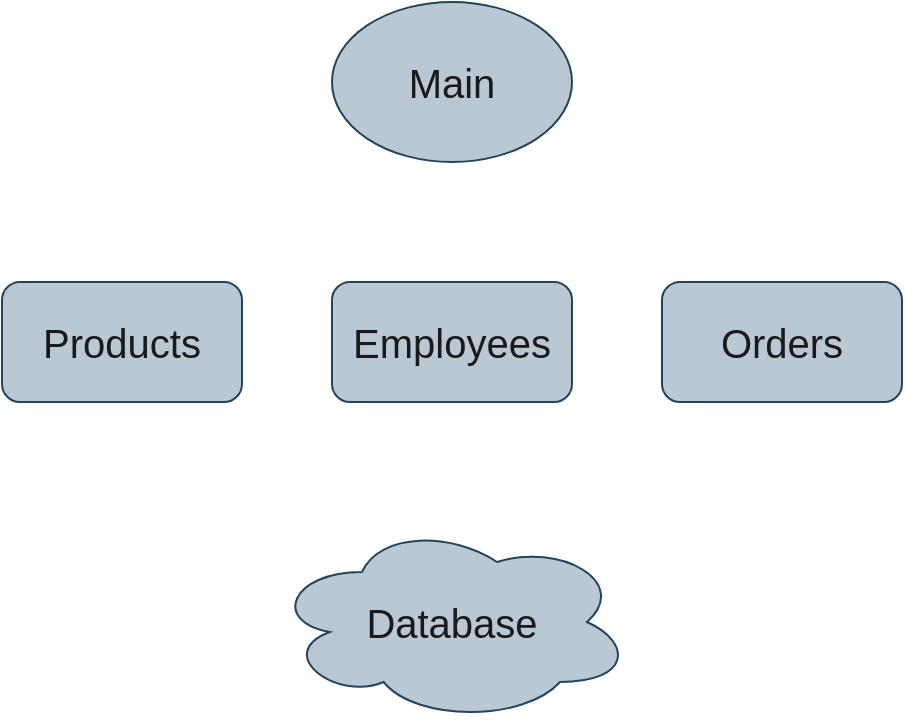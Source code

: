 <mxfile>
    <diagram id="OqualFYg5jCRvO48n86L" name="Page-1">
        <mxGraphModel dx="1216" dy="827" grid="1" gridSize="10" guides="1" tooltips="1" connect="1" arrows="1" fold="1" page="1" pageScale="1" pageWidth="850" pageHeight="1100" math="0" shadow="0">
            <root>
                <mxCell id="0"/>
                <mxCell id="1" parent="0"/>
                <mxCell id="7" style="edgeStyle=none;html=1;exitX=0;exitY=1;exitDx=0;exitDy=0;entryX=0.5;entryY=0;entryDx=0;entryDy=0;fontSize=20;fontColor=#1A1A1A;strokeWidth=3;strokeColor=#FFFFFF;" edge="1" parent="1" source="2" target="3">
                    <mxGeometry relative="1" as="geometry"/>
                </mxCell>
                <mxCell id="8" style="edgeStyle=none;html=1;exitX=0.5;exitY=1;exitDx=0;exitDy=0;entryX=0.5;entryY=0;entryDx=0;entryDy=0;strokeColor=#FFFFFF;strokeWidth=3;fontSize=20;fontColor=#1A1A1A;" edge="1" parent="1" source="2" target="5">
                    <mxGeometry relative="1" as="geometry"/>
                </mxCell>
                <mxCell id="9" style="edgeStyle=none;html=1;exitX=1;exitY=1;exitDx=0;exitDy=0;entryX=0.5;entryY=0;entryDx=0;entryDy=0;strokeColor=#FFFFFF;strokeWidth=3;fontSize=20;fontColor=#1A1A1A;" edge="1" parent="1" source="2" target="6">
                    <mxGeometry relative="1" as="geometry"/>
                </mxCell>
                <mxCell id="2" value="Main" style="ellipse;whiteSpace=wrap;html=1;fillColor=#BAC8D3;strokeColor=#23445D;fontColor=#1A1A1A;fontSize=20;" vertex="1" parent="1">
                    <mxGeometry x="365" y="70" width="120" height="80" as="geometry"/>
                </mxCell>
                <mxCell id="11" style="edgeStyle=none;html=1;exitX=0.5;exitY=1;exitDx=0;exitDy=0;entryX=0.25;entryY=0.25;entryDx=0;entryDy=0;entryPerimeter=0;strokeColor=#FFFFFF;strokeWidth=3;fontSize=20;fontColor=#1A1A1A;" edge="1" parent="1" source="3" target="10">
                    <mxGeometry relative="1" as="geometry"/>
                </mxCell>
                <mxCell id="3" value="Products" style="rounded=1;whiteSpace=wrap;html=1;strokeColor=#23445D;fontSize=20;fontColor=#1A1A1A;fillColor=#BAC8D3;" vertex="1" parent="1">
                    <mxGeometry x="200" y="210" width="120" height="60" as="geometry"/>
                </mxCell>
                <mxCell id="13" style="edgeStyle=none;html=1;exitX=0.5;exitY=1;exitDx=0;exitDy=0;entryX=0.5;entryY=0.11;entryDx=0;entryDy=0;entryPerimeter=0;strokeColor=#FFFFFF;strokeWidth=3;fontSize=20;fontColor=#1A1A1A;" edge="1" parent="1" source="5" target="10">
                    <mxGeometry relative="1" as="geometry"/>
                </mxCell>
                <mxCell id="5" value="Employees" style="rounded=1;whiteSpace=wrap;html=1;strokeColor=#23445D;fontSize=20;fontColor=#1A1A1A;fillColor=#BAC8D3;" vertex="1" parent="1">
                    <mxGeometry x="365" y="210" width="120" height="60" as="geometry"/>
                </mxCell>
                <mxCell id="12" style="edgeStyle=none;html=1;exitX=0.5;exitY=1;exitDx=0;exitDy=0;entryX=0.88;entryY=0.25;entryDx=0;entryDy=0;entryPerimeter=0;strokeColor=#FFFFFF;strokeWidth=3;fontSize=20;fontColor=#1A1A1A;" edge="1" parent="1" source="6" target="10">
                    <mxGeometry relative="1" as="geometry"/>
                </mxCell>
                <mxCell id="6" value="Orders" style="rounded=1;whiteSpace=wrap;html=1;strokeColor=#23445D;fontSize=20;fontColor=#1A1A1A;fillColor=#BAC8D3;" vertex="1" parent="1">
                    <mxGeometry x="530" y="210" width="120" height="60" as="geometry"/>
                </mxCell>
                <mxCell id="10" value="Database" style="ellipse;shape=cloud;whiteSpace=wrap;html=1;strokeColor=#23445D;fontSize=20;fontColor=#1A1A1A;fillColor=#BAC8D3;" vertex="1" parent="1">
                    <mxGeometry x="335" y="330" width="180" height="100" as="geometry"/>
                </mxCell>
            </root>
        </mxGraphModel>
    </diagram>
</mxfile>